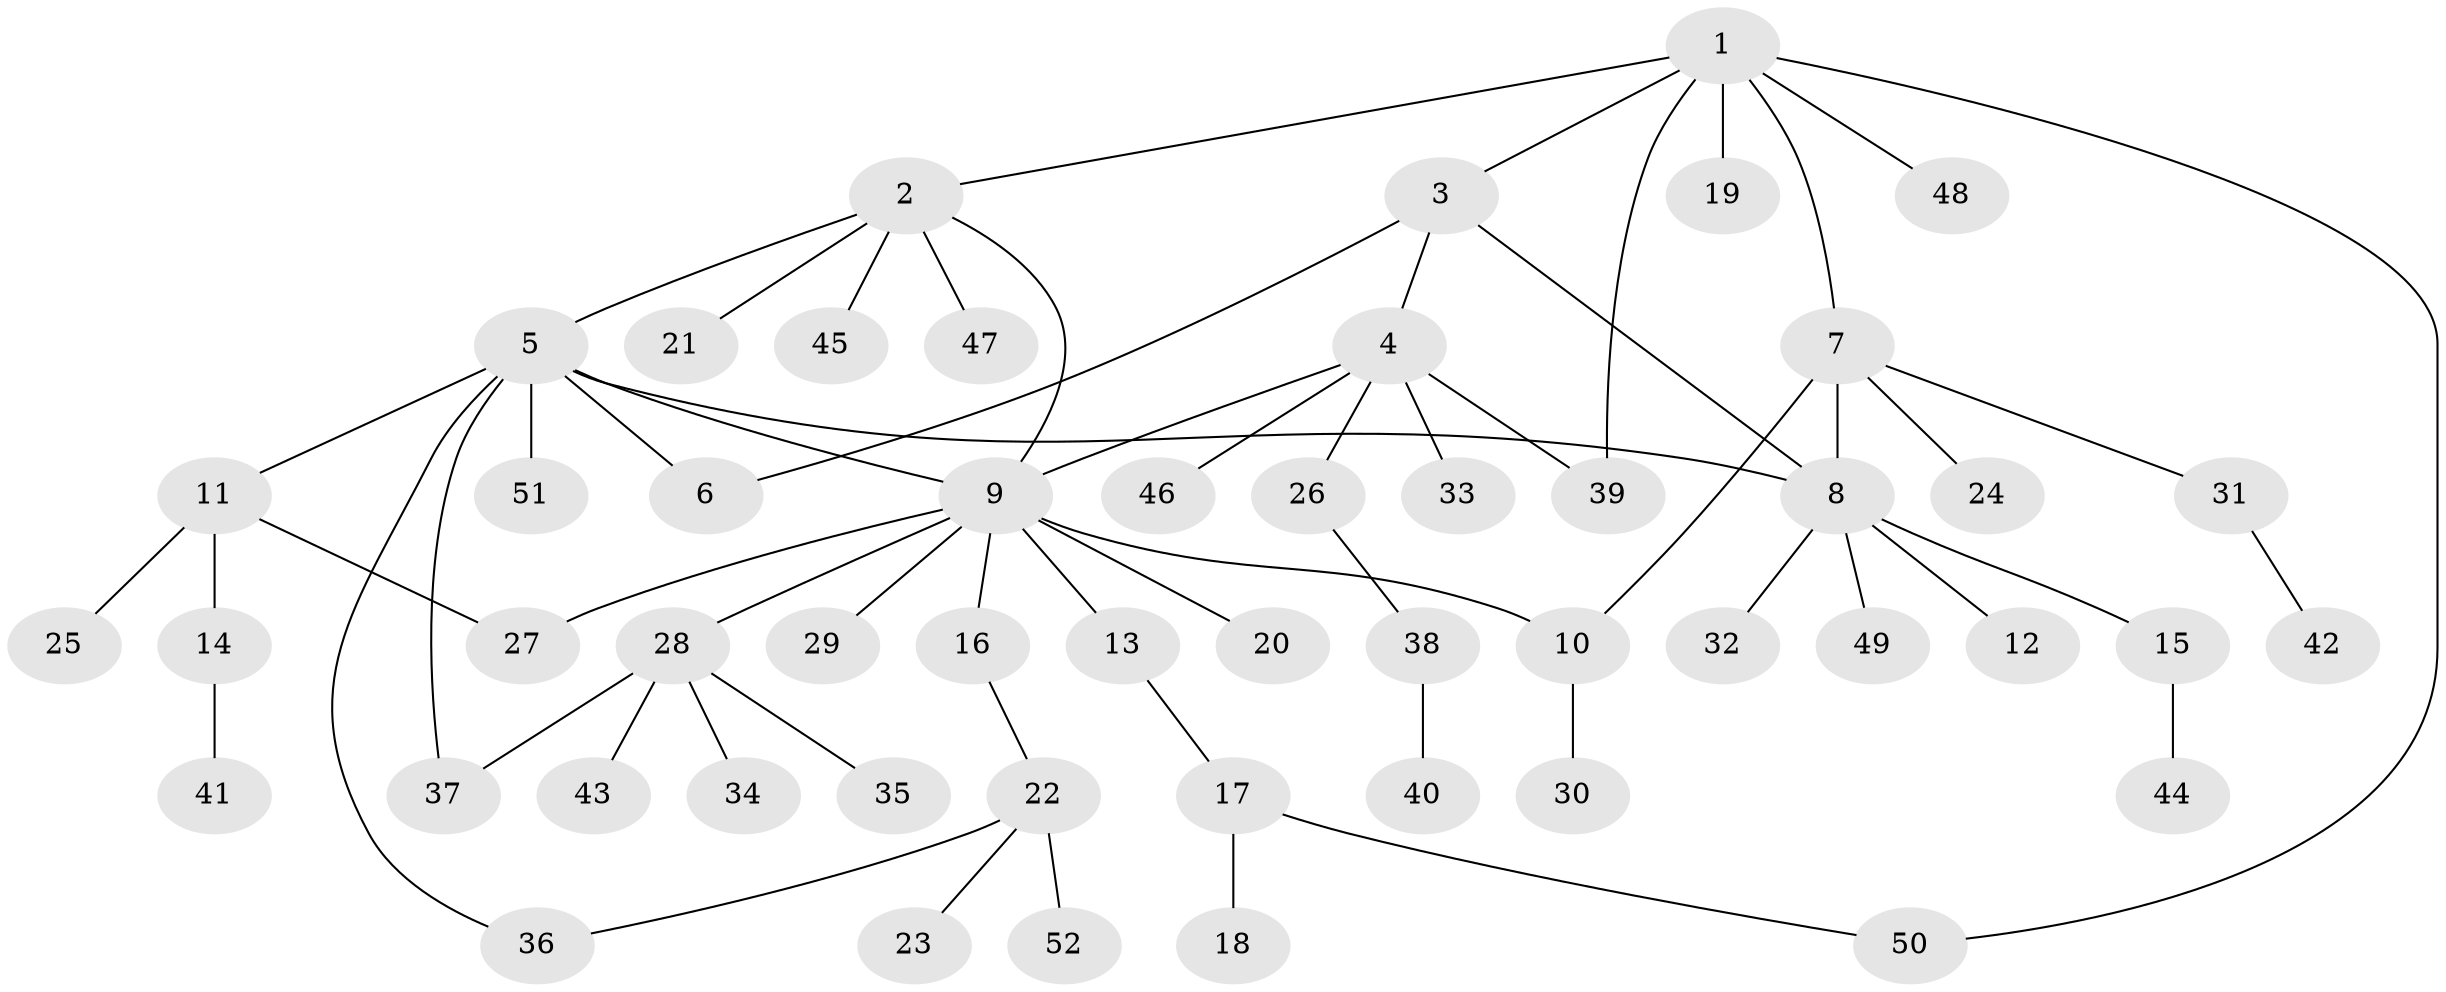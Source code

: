 // Generated by graph-tools (version 1.1) at 2025/15/03/09/25 04:15:59]
// undirected, 52 vertices, 62 edges
graph export_dot {
graph [start="1"]
  node [color=gray90,style=filled];
  1;
  2;
  3;
  4;
  5;
  6;
  7;
  8;
  9;
  10;
  11;
  12;
  13;
  14;
  15;
  16;
  17;
  18;
  19;
  20;
  21;
  22;
  23;
  24;
  25;
  26;
  27;
  28;
  29;
  30;
  31;
  32;
  33;
  34;
  35;
  36;
  37;
  38;
  39;
  40;
  41;
  42;
  43;
  44;
  45;
  46;
  47;
  48;
  49;
  50;
  51;
  52;
  1 -- 2;
  1 -- 3;
  1 -- 7;
  1 -- 19;
  1 -- 39;
  1 -- 48;
  1 -- 50;
  2 -- 5;
  2 -- 9;
  2 -- 21;
  2 -- 45;
  2 -- 47;
  3 -- 4;
  3 -- 6;
  3 -- 8;
  4 -- 9;
  4 -- 26;
  4 -- 33;
  4 -- 39;
  4 -- 46;
  5 -- 6;
  5 -- 8;
  5 -- 9;
  5 -- 11;
  5 -- 36;
  5 -- 37;
  5 -- 51;
  7 -- 8;
  7 -- 10;
  7 -- 24;
  7 -- 31;
  8 -- 12;
  8 -- 15;
  8 -- 32;
  8 -- 49;
  9 -- 10;
  9 -- 13;
  9 -- 16;
  9 -- 20;
  9 -- 27;
  9 -- 28;
  9 -- 29;
  10 -- 30;
  11 -- 14;
  11 -- 25;
  11 -- 27;
  13 -- 17;
  14 -- 41;
  15 -- 44;
  16 -- 22;
  17 -- 18;
  17 -- 50;
  22 -- 23;
  22 -- 36;
  22 -- 52;
  26 -- 38;
  28 -- 34;
  28 -- 35;
  28 -- 37;
  28 -- 43;
  31 -- 42;
  38 -- 40;
}

